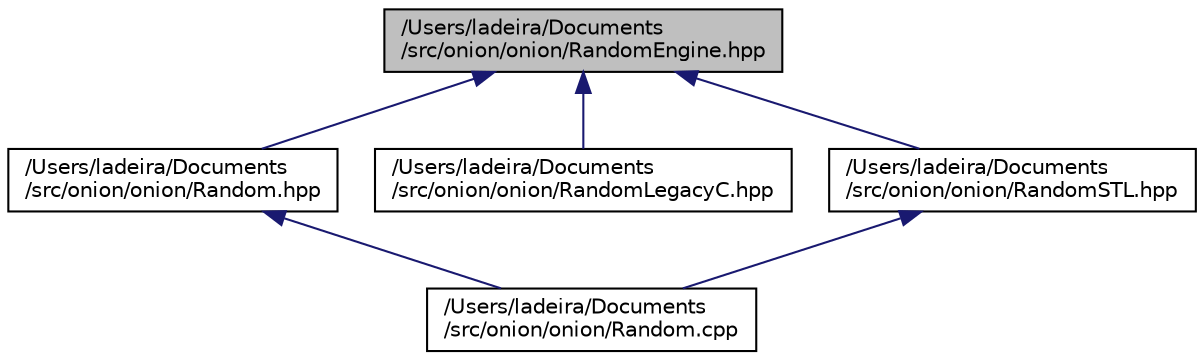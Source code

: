 digraph "/Users/ladeira/Documents/src/onion/onion/RandomEngine.hpp"
{
 // LATEX_PDF_SIZE
  edge [fontname="Helvetica",fontsize="10",labelfontname="Helvetica",labelfontsize="10"];
  node [fontname="Helvetica",fontsize="10",shape=record];
  Node1 [label="/Users/ladeira/Documents\l/src/onion/onion/RandomEngine.hpp",height=0.2,width=0.4,color="black", fillcolor="grey75", style="filled", fontcolor="black",tooltip="Declaration of the RandomEngine interface."];
  Node1 -> Node2 [dir="back",color="midnightblue",fontsize="10",style="solid",fontname="Helvetica"];
  Node2 [label="/Users/ladeira/Documents\l/src/onion/onion/Random.hpp",height=0.2,width=0.4,color="black", fillcolor="white", style="filled",URL="$_random_8hpp.html",tooltip="This header introduces the random number generation (RNG) facilities of the Onion Framework."];
  Node2 -> Node3 [dir="back",color="midnightblue",fontsize="10",style="solid",fontname="Helvetica"];
  Node3 [label="/Users/ladeira/Documents\l/src/onion/onion/Random.cpp",height=0.2,width=0.4,color="black", fillcolor="white", style="filled",URL="$_random_8cpp.html",tooltip="Implementation of the global RandomEngine object."];
  Node1 -> Node4 [dir="back",color="midnightblue",fontsize="10",style="solid",fontname="Helvetica"];
  Node4 [label="/Users/ladeira/Documents\l/src/onion/onion/RandomLegacyC.hpp",height=0.2,width=0.4,color="black", fillcolor="white", style="filled",URL="$_random_legacy_c_8hpp.html",tooltip="Implementation of the RandomEngine interface using the legacy C facilities from the C stdlib."];
  Node1 -> Node5 [dir="back",color="midnightblue",fontsize="10",style="solid",fontname="Helvetica"];
  Node5 [label="/Users/ladeira/Documents\l/src/onion/onion/RandomSTL.hpp",height=0.2,width=0.4,color="black", fillcolor="white", style="filled",URL="$_random_s_t_l_8hpp.html",tooltip="Implementation of the RandomEngine interface using C++11 (and above) RNG facilities."];
  Node5 -> Node3 [dir="back",color="midnightblue",fontsize="10",style="solid",fontname="Helvetica"];
}
